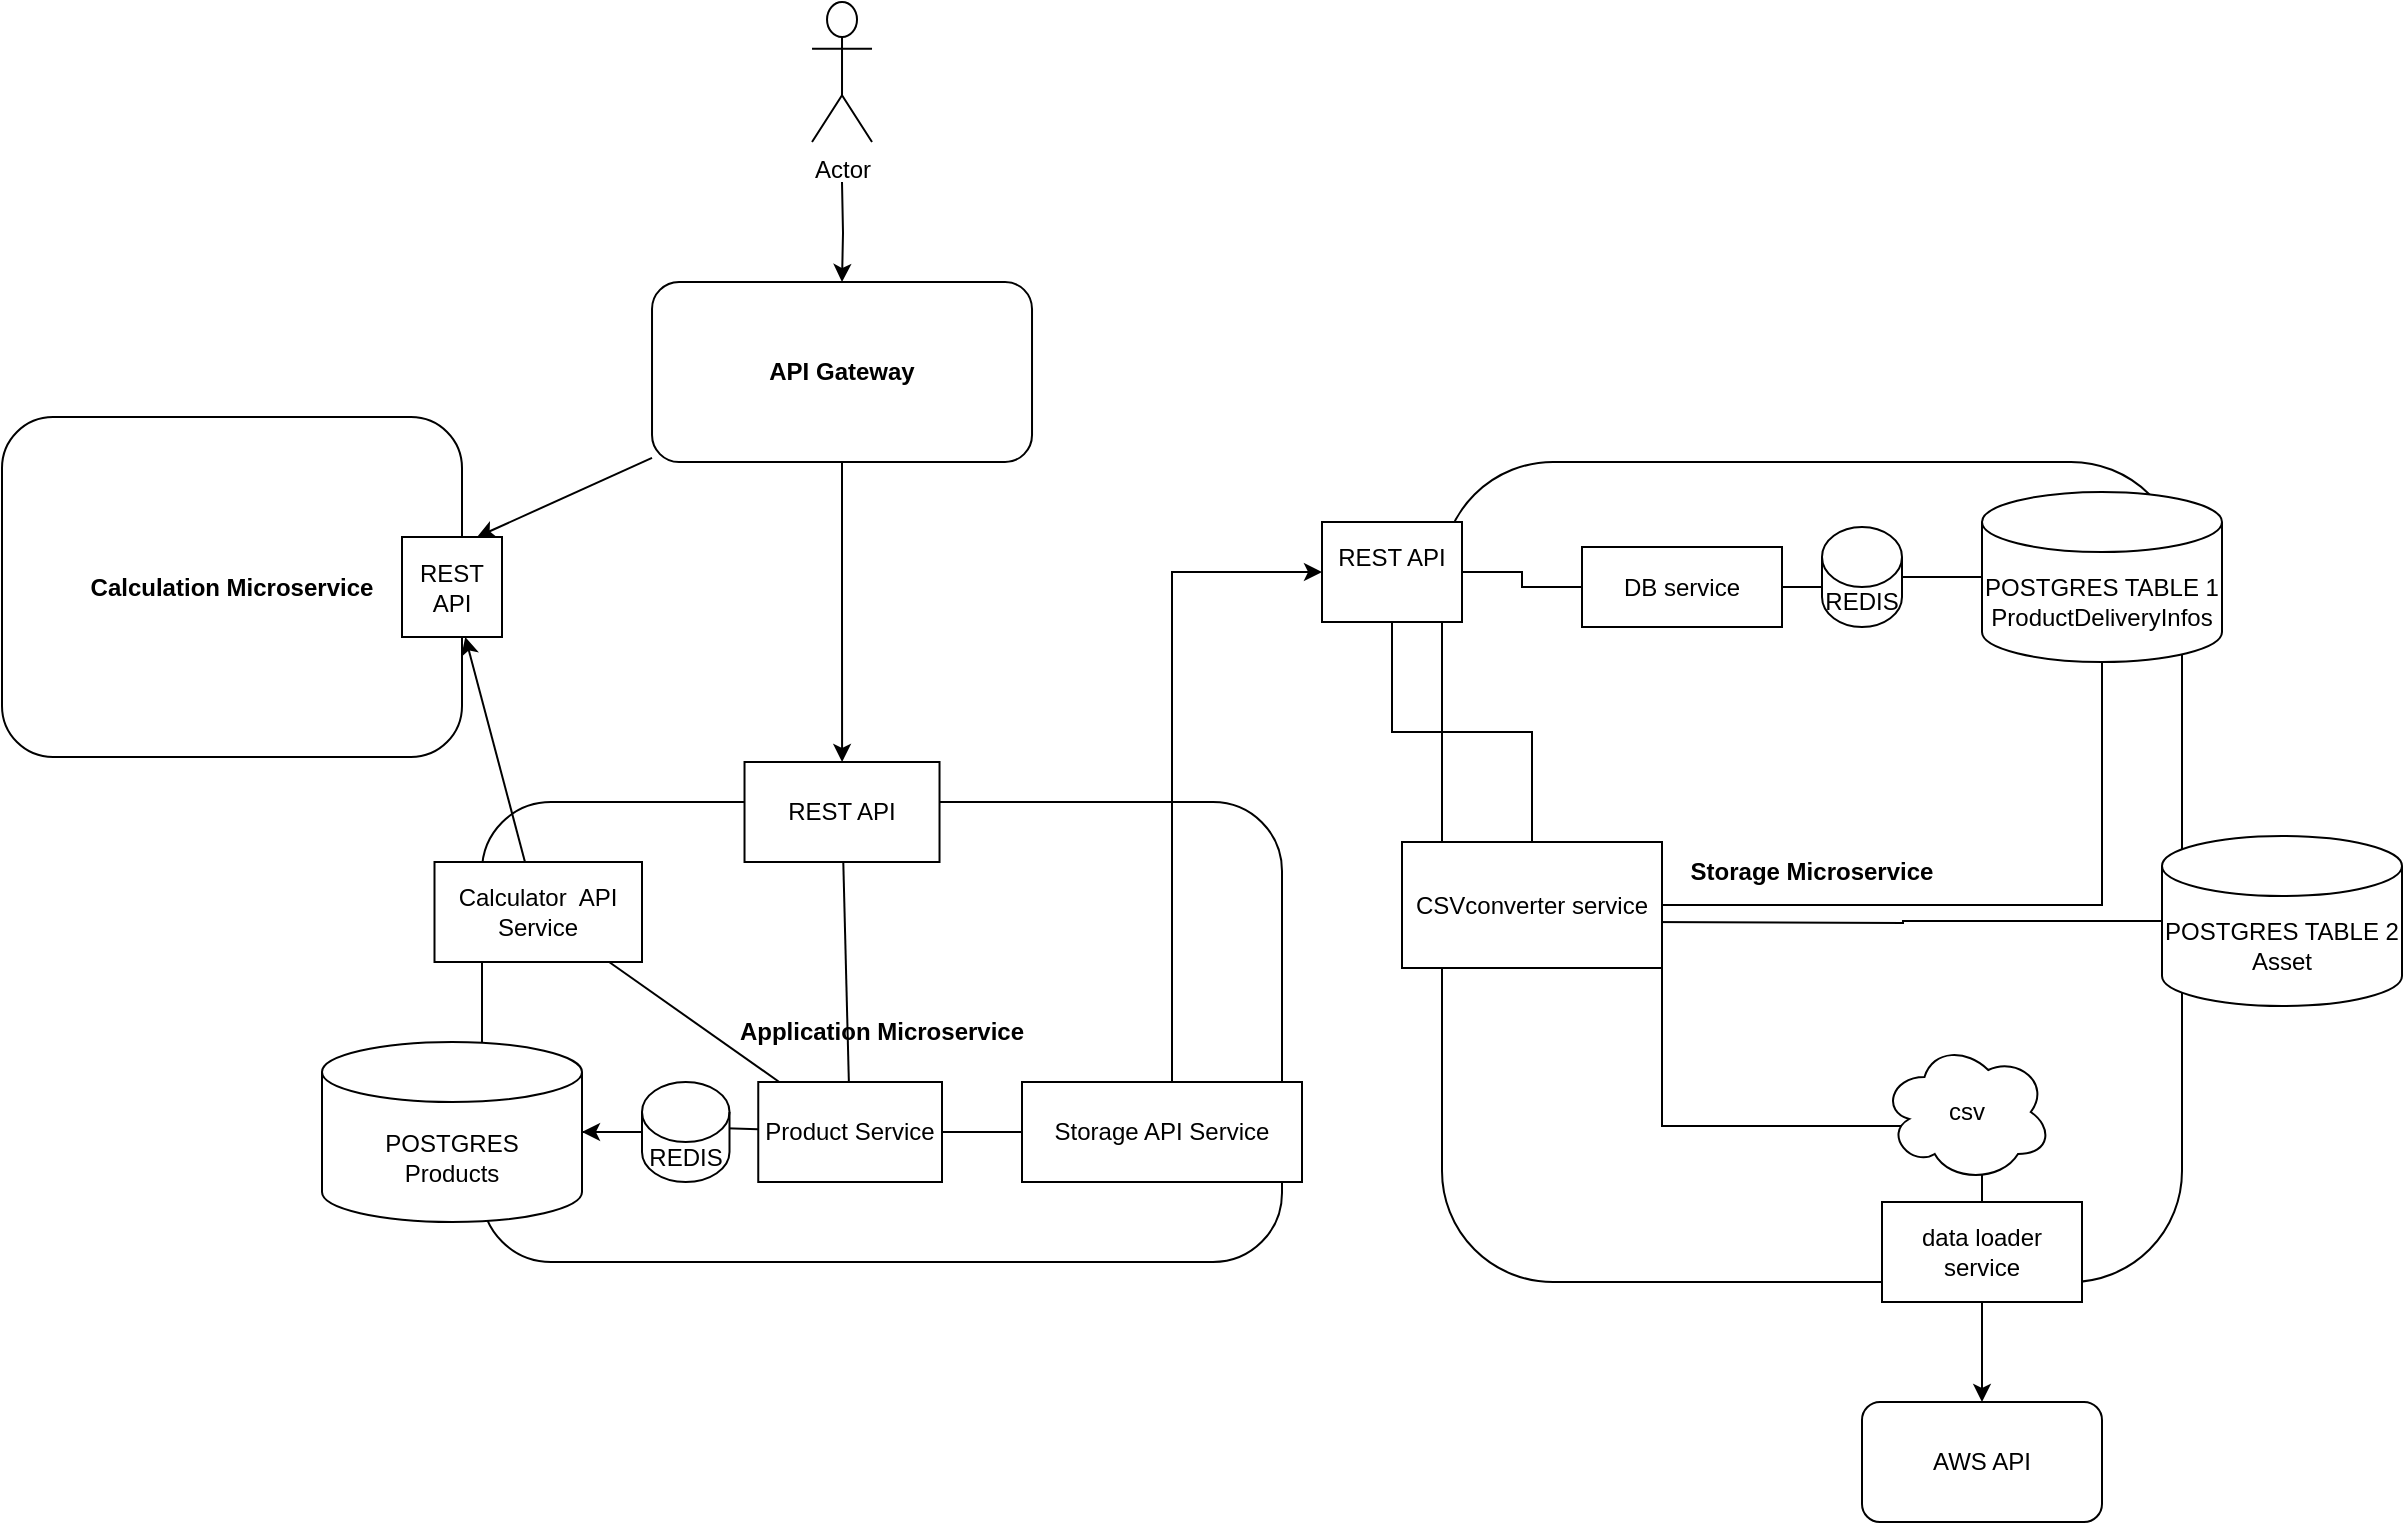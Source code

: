 <mxfile version="17.2.4" type="github">
  <diagram id="jNqb4VDj_5StwuI-Fb2b" name="Page-1">
    <mxGraphModel dx="1426" dy="1869" grid="1" gridSize="10" guides="1" tooltips="1" connect="1" arrows="1" fold="1" page="1" pageScale="1" pageWidth="850" pageHeight="1100" math="0" shadow="0">
      <root>
        <mxCell id="0" />
        <mxCell id="1" parent="0" />
        <mxCell id="jGPic2lCmz-j1Cd4sFND-22" style="edgeStyle=orthogonalEdgeStyle;rounded=0;orthogonalLoop=1;jettySize=auto;html=1;" parent="1" source="jGPic2lCmz-j1Cd4sFND-1" target="jGPic2lCmz-j1Cd4sFND-9" edge="1">
          <mxGeometry relative="1" as="geometry" />
        </mxCell>
        <mxCell id="jGPic2lCmz-j1Cd4sFND-58" value="" style="edgeStyle=none;rounded=0;orthogonalLoop=1;jettySize=auto;html=1;endArrow=classic;endFill=1;strokeColor=default;entryX=0.75;entryY=0;entryDx=0;entryDy=0;startArrow=none;startFill=0;" parent="1" source="jGPic2lCmz-j1Cd4sFND-1" target="jGPic2lCmz-j1Cd4sFND-7" edge="1">
          <mxGeometry relative="1" as="geometry">
            <mxPoint x="460.0" y="-840" as="targetPoint" />
          </mxGeometry>
        </mxCell>
        <mxCell id="jGPic2lCmz-j1Cd4sFND-1" value="&lt;b&gt;API Gateway&lt;/b&gt;" style="rounded=1;whiteSpace=wrap;html=1;" parent="1" vertex="1">
          <mxGeometry x="485.01" y="-840" width="190" height="90" as="geometry" />
        </mxCell>
        <mxCell id="jGPic2lCmz-j1Cd4sFND-3" value="&lt;div&gt;&lt;/div&gt;&lt;b&gt;Calculation Microservice&lt;/b&gt;" style="rounded=1;whiteSpace=wrap;html=1;" parent="1" vertex="1">
          <mxGeometry x="160" y="-772.5" width="230" height="170" as="geometry" />
        </mxCell>
        <mxCell id="jGPic2lCmz-j1Cd4sFND-4" value="&lt;b&gt;Application Microservice&lt;/b&gt;" style="rounded=1;whiteSpace=wrap;html=1;" parent="1" vertex="1">
          <mxGeometry x="400" y="-580" width="400" height="230" as="geometry" />
        </mxCell>
        <mxCell id="jGPic2lCmz-j1Cd4sFND-23" style="edgeStyle=orthogonalEdgeStyle;rounded=0;orthogonalLoop=1;jettySize=auto;html=1;entryX=0;entryY=0.5;entryDx=0;entryDy=0;startArrow=none;" parent="1" source="u49u_VoCSvIHSJ7ixyhX-3" target="jGPic2lCmz-j1Cd4sFND-8" edge="1">
          <mxGeometry relative="1" as="geometry">
            <Array as="points">
              <mxPoint x="745" y="-450" />
              <mxPoint x="745" y="-660" />
            </Array>
          </mxGeometry>
        </mxCell>
        <mxCell id="jGPic2lCmz-j1Cd4sFND-5" value="&lt;b&gt;Storage Microservice&lt;/b&gt;" style="rounded=1;whiteSpace=wrap;html=1;" parent="1" vertex="1">
          <mxGeometry x="880" y="-750" width="370" height="410" as="geometry" />
        </mxCell>
        <mxCell id="jGPic2lCmz-j1Cd4sFND-7" value="REST API" style="rounded=0;whiteSpace=wrap;html=1;" parent="1" vertex="1">
          <mxGeometry x="360" y="-712.5" width="50" height="50" as="geometry" />
        </mxCell>
        <mxCell id="jGPic2lCmz-j1Cd4sFND-61" style="edgeStyle=none;rounded=0;orthogonalLoop=1;jettySize=auto;html=1;startArrow=none;startFill=0;endArrow=none;endFill=0;strokeColor=default;" parent="1" source="jGPic2lCmz-j1Cd4sFND-9" target="jGPic2lCmz-j1Cd4sFND-60" edge="1">
          <mxGeometry relative="1" as="geometry" />
        </mxCell>
        <mxCell id="dzjmddynBthfA5S2mVsN-9" style="edgeStyle=orthogonalEdgeStyle;rounded=0;orthogonalLoop=1;jettySize=auto;html=1;endArrow=none;endFill=0;" edge="1" parent="1" source="jGPic2lCmz-j1Cd4sFND-8" target="jGPic2lCmz-j1Cd4sFND-17">
          <mxGeometry relative="1" as="geometry" />
        </mxCell>
        <mxCell id="jGPic2lCmz-j1Cd4sFND-8" value="&lt;div&gt;REST API&lt;/div&gt;&lt;div&gt;&lt;br&gt;&lt;/div&gt;" style="rounded=0;whiteSpace=wrap;html=1;" parent="1" vertex="1">
          <mxGeometry x="820" y="-720" width="70" height="50" as="geometry" />
        </mxCell>
        <mxCell id="jGPic2lCmz-j1Cd4sFND-9" value="REST API" style="rounded=0;whiteSpace=wrap;html=1;" parent="1" vertex="1">
          <mxGeometry x="531.26" y="-600" width="97.5" height="50" as="geometry" />
        </mxCell>
        <mxCell id="u49u_VoCSvIHSJ7ixyhX-45" style="edgeStyle=orthogonalEdgeStyle;rounded=0;orthogonalLoop=1;jettySize=auto;html=1;entryX=0.4;entryY=0.53;entryDx=0;entryDy=0;entryPerimeter=0;endArrow=none;endFill=0;" parent="1" source="jGPic2lCmz-j1Cd4sFND-17" target="u49u_VoCSvIHSJ7ixyhX-19" edge="1">
          <mxGeometry relative="1" as="geometry" />
        </mxCell>
        <mxCell id="jGPic2lCmz-j1Cd4sFND-17" value="DB service" style="rounded=0;whiteSpace=wrap;html=1;" parent="1" vertex="1">
          <mxGeometry x="950" y="-707.5" width="100" height="40" as="geometry" />
        </mxCell>
        <mxCell id="jGPic2lCmz-j1Cd4sFND-51" value="POSTGRES TABLE 1 ProductDeliveryInfos" style="shape=cylinder3;whiteSpace=wrap;html=1;boundedLbl=1;backgroundOutline=1;size=15;" parent="1" vertex="1">
          <mxGeometry x="1150" y="-735" width="120" height="85" as="geometry" />
        </mxCell>
        <mxCell id="jGPic2lCmz-j1Cd4sFND-52" value="POSTGRES TABLE 2&lt;br&gt;Asset" style="shape=cylinder3;whiteSpace=wrap;html=1;boundedLbl=1;backgroundOutline=1;size=15;" parent="1" vertex="1">
          <mxGeometry x="1240" y="-563" width="120" height="85" as="geometry" />
        </mxCell>
        <mxCell id="jGPic2lCmz-j1Cd4sFND-53" value="POSTGRES&lt;br&gt;Products" style="shape=cylinder3;whiteSpace=wrap;html=1;boundedLbl=1;backgroundOutline=1;size=15;" parent="1" vertex="1">
          <mxGeometry x="320" y="-460" width="130" height="90" as="geometry" />
        </mxCell>
        <mxCell id="jGPic2lCmz-j1Cd4sFND-62" style="edgeStyle=none;rounded=0;orthogonalLoop=1;jettySize=auto;html=1;startArrow=none;startFill=0;endArrow=none;endFill=0;strokeColor=default;entryX=0.869;entryY=0.46;entryDx=0;entryDy=0;entryPerimeter=0;" parent="1" source="jGPic2lCmz-j1Cd4sFND-60" target="u49u_VoCSvIHSJ7ixyhX-21" edge="1">
          <mxGeometry relative="1" as="geometry">
            <mxPoint x="470" y="-430" as="targetPoint" />
          </mxGeometry>
        </mxCell>
        <mxCell id="jGPic2lCmz-j1Cd4sFND-60" value="Product Service" style="rounded=0;whiteSpace=wrap;html=1;" parent="1" vertex="1">
          <mxGeometry x="538.13" y="-440" width="91.87" height="50" as="geometry" />
        </mxCell>
        <mxCell id="jGPic2lCmz-j1Cd4sFND-64" value="" style="edgeStyle=none;rounded=0;orthogonalLoop=1;jettySize=auto;html=1;startArrow=none;startFill=0;endArrow=none;endFill=0;strokeColor=default;" parent="1" source="jGPic2lCmz-j1Cd4sFND-63" target="jGPic2lCmz-j1Cd4sFND-60" edge="1">
          <mxGeometry relative="1" as="geometry" />
        </mxCell>
        <mxCell id="jGPic2lCmz-j1Cd4sFND-65" style="edgeStyle=none;rounded=0;orthogonalLoop=1;jettySize=auto;html=1;startArrow=none;startFill=0;endArrow=classic;endFill=1;strokeColor=default;" parent="1" source="jGPic2lCmz-j1Cd4sFND-63" target="jGPic2lCmz-j1Cd4sFND-7" edge="1">
          <mxGeometry relative="1" as="geometry">
            <Array as="points" />
          </mxGeometry>
        </mxCell>
        <mxCell id="jGPic2lCmz-j1Cd4sFND-63" value="Calculator&amp;nbsp; API Service" style="rounded=0;whiteSpace=wrap;html=1;" parent="1" vertex="1">
          <mxGeometry x="376.25" y="-550" width="103.75" height="50" as="geometry" />
        </mxCell>
        <mxCell id="u49u_VoCSvIHSJ7ixyhX-3" value="Storage API Service" style="rounded=0;whiteSpace=wrap;html=1;" parent="1" vertex="1">
          <mxGeometry x="670" y="-440" width="140" height="50" as="geometry" />
        </mxCell>
        <mxCell id="u49u_VoCSvIHSJ7ixyhX-4" value="" style="edgeStyle=orthogonalEdgeStyle;rounded=0;orthogonalLoop=1;jettySize=auto;html=1;entryX=0;entryY=0.5;entryDx=0;entryDy=0;endArrow=none;" parent="1" source="jGPic2lCmz-j1Cd4sFND-60" target="u49u_VoCSvIHSJ7ixyhX-3" edge="1">
          <mxGeometry relative="1" as="geometry">
            <Array as="points" />
            <mxPoint x="631.88" y="-450" as="sourcePoint" />
            <mxPoint x="850" y="-660" as="targetPoint" />
          </mxGeometry>
        </mxCell>
        <mxCell id="u49u_VoCSvIHSJ7ixyhX-20" style="edgeStyle=orthogonalEdgeStyle;rounded=0;orthogonalLoop=1;jettySize=auto;html=1;entryX=0;entryY=0.5;entryDx=0;entryDy=0;entryPerimeter=0;endArrow=none;endFill=0;" parent="1" source="u49u_VoCSvIHSJ7ixyhX-19" target="jGPic2lCmz-j1Cd4sFND-51" edge="1">
          <mxGeometry relative="1" as="geometry" />
        </mxCell>
        <mxCell id="u49u_VoCSvIHSJ7ixyhX-19" value="REDIS" style="shape=cylinder3;whiteSpace=wrap;html=1;boundedLbl=1;backgroundOutline=1;size=15;" parent="1" vertex="1">
          <mxGeometry x="1070" y="-717.5" width="40" height="50" as="geometry" />
        </mxCell>
        <mxCell id="u49u_VoCSvIHSJ7ixyhX-22" style="edgeStyle=orthogonalEdgeStyle;rounded=0;orthogonalLoop=1;jettySize=auto;html=1;" parent="1" source="u49u_VoCSvIHSJ7ixyhX-21" target="jGPic2lCmz-j1Cd4sFND-53" edge="1">
          <mxGeometry relative="1" as="geometry" />
        </mxCell>
        <mxCell id="dzjmddynBthfA5S2mVsN-11" value="" style="edgeStyle=orthogonalEdgeStyle;rounded=0;orthogonalLoop=1;jettySize=auto;html=1;endArrow=none;endFill=0;" edge="1" parent="1" source="u49u_VoCSvIHSJ7ixyhX-21" target="jGPic2lCmz-j1Cd4sFND-53">
          <mxGeometry relative="1" as="geometry" />
        </mxCell>
        <mxCell id="u49u_VoCSvIHSJ7ixyhX-21" value="REDIS" style="shape=cylinder3;whiteSpace=wrap;html=1;boundedLbl=1;backgroundOutline=1;size=15;" parent="1" vertex="1">
          <mxGeometry x="480" y="-440" width="43.75" height="50" as="geometry" />
        </mxCell>
        <mxCell id="u49u_VoCSvIHSJ7ixyhX-26" style="edgeStyle=orthogonalEdgeStyle;rounded=0;orthogonalLoop=1;jettySize=auto;html=1;endArrow=none;endFill=0;" parent="1" source="u49u_VoCSvIHSJ7ixyhX-25" target="jGPic2lCmz-j1Cd4sFND-8" edge="1">
          <mxGeometry relative="1" as="geometry" />
        </mxCell>
        <mxCell id="u49u_VoCSvIHSJ7ixyhX-27" style="edgeStyle=orthogonalEdgeStyle;rounded=0;orthogonalLoop=1;jettySize=auto;html=1;endArrow=none;endFill=0;" parent="1" target="jGPic2lCmz-j1Cd4sFND-52" edge="1">
          <mxGeometry relative="1" as="geometry">
            <mxPoint x="980" y="-520" as="sourcePoint" />
          </mxGeometry>
        </mxCell>
        <mxCell id="u49u_VoCSvIHSJ7ixyhX-56" style="edgeStyle=orthogonalEdgeStyle;rounded=0;orthogonalLoop=1;jettySize=auto;html=1;entryX=0.31;entryY=0.8;entryDx=0;entryDy=0;entryPerimeter=0;endArrow=none;endFill=0;" parent="1" source="u49u_VoCSvIHSJ7ixyhX-25" target="u49u_VoCSvIHSJ7ixyhX-53" edge="1">
          <mxGeometry relative="1" as="geometry">
            <Array as="points">
              <mxPoint x="990" y="-418" />
            </Array>
          </mxGeometry>
        </mxCell>
        <mxCell id="u49u_VoCSvIHSJ7ixyhX-58" style="edgeStyle=orthogonalEdgeStyle;rounded=0;orthogonalLoop=1;jettySize=auto;html=1;endArrow=none;endFill=0;" parent="1" source="u49u_VoCSvIHSJ7ixyhX-25" target="jGPic2lCmz-j1Cd4sFND-51" edge="1">
          <mxGeometry relative="1" as="geometry" />
        </mxCell>
        <mxCell id="u49u_VoCSvIHSJ7ixyhX-25" value="CSVconverter service" style="rounded=0;whiteSpace=wrap;html=1;" parent="1" vertex="1">
          <mxGeometry x="860" y="-560" width="130" height="63" as="geometry" />
        </mxCell>
        <mxCell id="u49u_VoCSvIHSJ7ixyhX-39" style="edgeStyle=orthogonalEdgeStyle;rounded=0;orthogonalLoop=1;jettySize=auto;html=1;endArrow=classic;endFill=1;" parent="1" source="u49u_VoCSvIHSJ7ixyhX-29" target="u49u_VoCSvIHSJ7ixyhX-31" edge="1">
          <mxGeometry relative="1" as="geometry" />
        </mxCell>
        <mxCell id="u49u_VoCSvIHSJ7ixyhX-55" style="edgeStyle=orthogonalEdgeStyle;rounded=0;orthogonalLoop=1;jettySize=auto;html=1;entryX=0.55;entryY=0.95;entryDx=0;entryDy=0;entryPerimeter=0;endArrow=none;endFill=0;" parent="1" source="u49u_VoCSvIHSJ7ixyhX-29" target="u49u_VoCSvIHSJ7ixyhX-53" edge="1">
          <mxGeometry relative="1" as="geometry" />
        </mxCell>
        <mxCell id="u49u_VoCSvIHSJ7ixyhX-29" value="&lt;div&gt;data loader service&lt;/div&gt;" style="rounded=0;whiteSpace=wrap;html=1;" parent="1" vertex="1">
          <mxGeometry x="1100" y="-380" width="100" height="50" as="geometry" />
        </mxCell>
        <mxCell id="u49u_VoCSvIHSJ7ixyhX-31" value="AWS API" style="rounded=1;whiteSpace=wrap;html=1;" parent="1" vertex="1">
          <mxGeometry x="1090" y="-280" width="120" height="60" as="geometry" />
        </mxCell>
        <mxCell id="u49u_VoCSvIHSJ7ixyhX-53" value="csv" style="ellipse;shape=cloud;whiteSpace=wrap;html=1;" parent="1" vertex="1">
          <mxGeometry x="1100" y="-460" width="85" height="70" as="geometry" />
        </mxCell>
        <mxCell id="dzjmddynBthfA5S2mVsN-3" value="" style="edgeStyle=orthogonalEdgeStyle;rounded=0;orthogonalLoop=1;jettySize=auto;html=1;" edge="1" parent="1" target="jGPic2lCmz-j1Cd4sFND-1">
          <mxGeometry relative="1" as="geometry">
            <mxPoint x="580" y="-890" as="sourcePoint" />
          </mxGeometry>
        </mxCell>
        <mxCell id="u49u_VoCSvIHSJ7ixyhX-5" value="Actor" style="shape=umlActor;verticalLabelPosition=bottom;verticalAlign=top;html=1;outlineConnect=0;" parent="1" vertex="1">
          <mxGeometry x="565.01" y="-980" width="30" height="70" as="geometry" />
        </mxCell>
      </root>
    </mxGraphModel>
  </diagram>
</mxfile>
